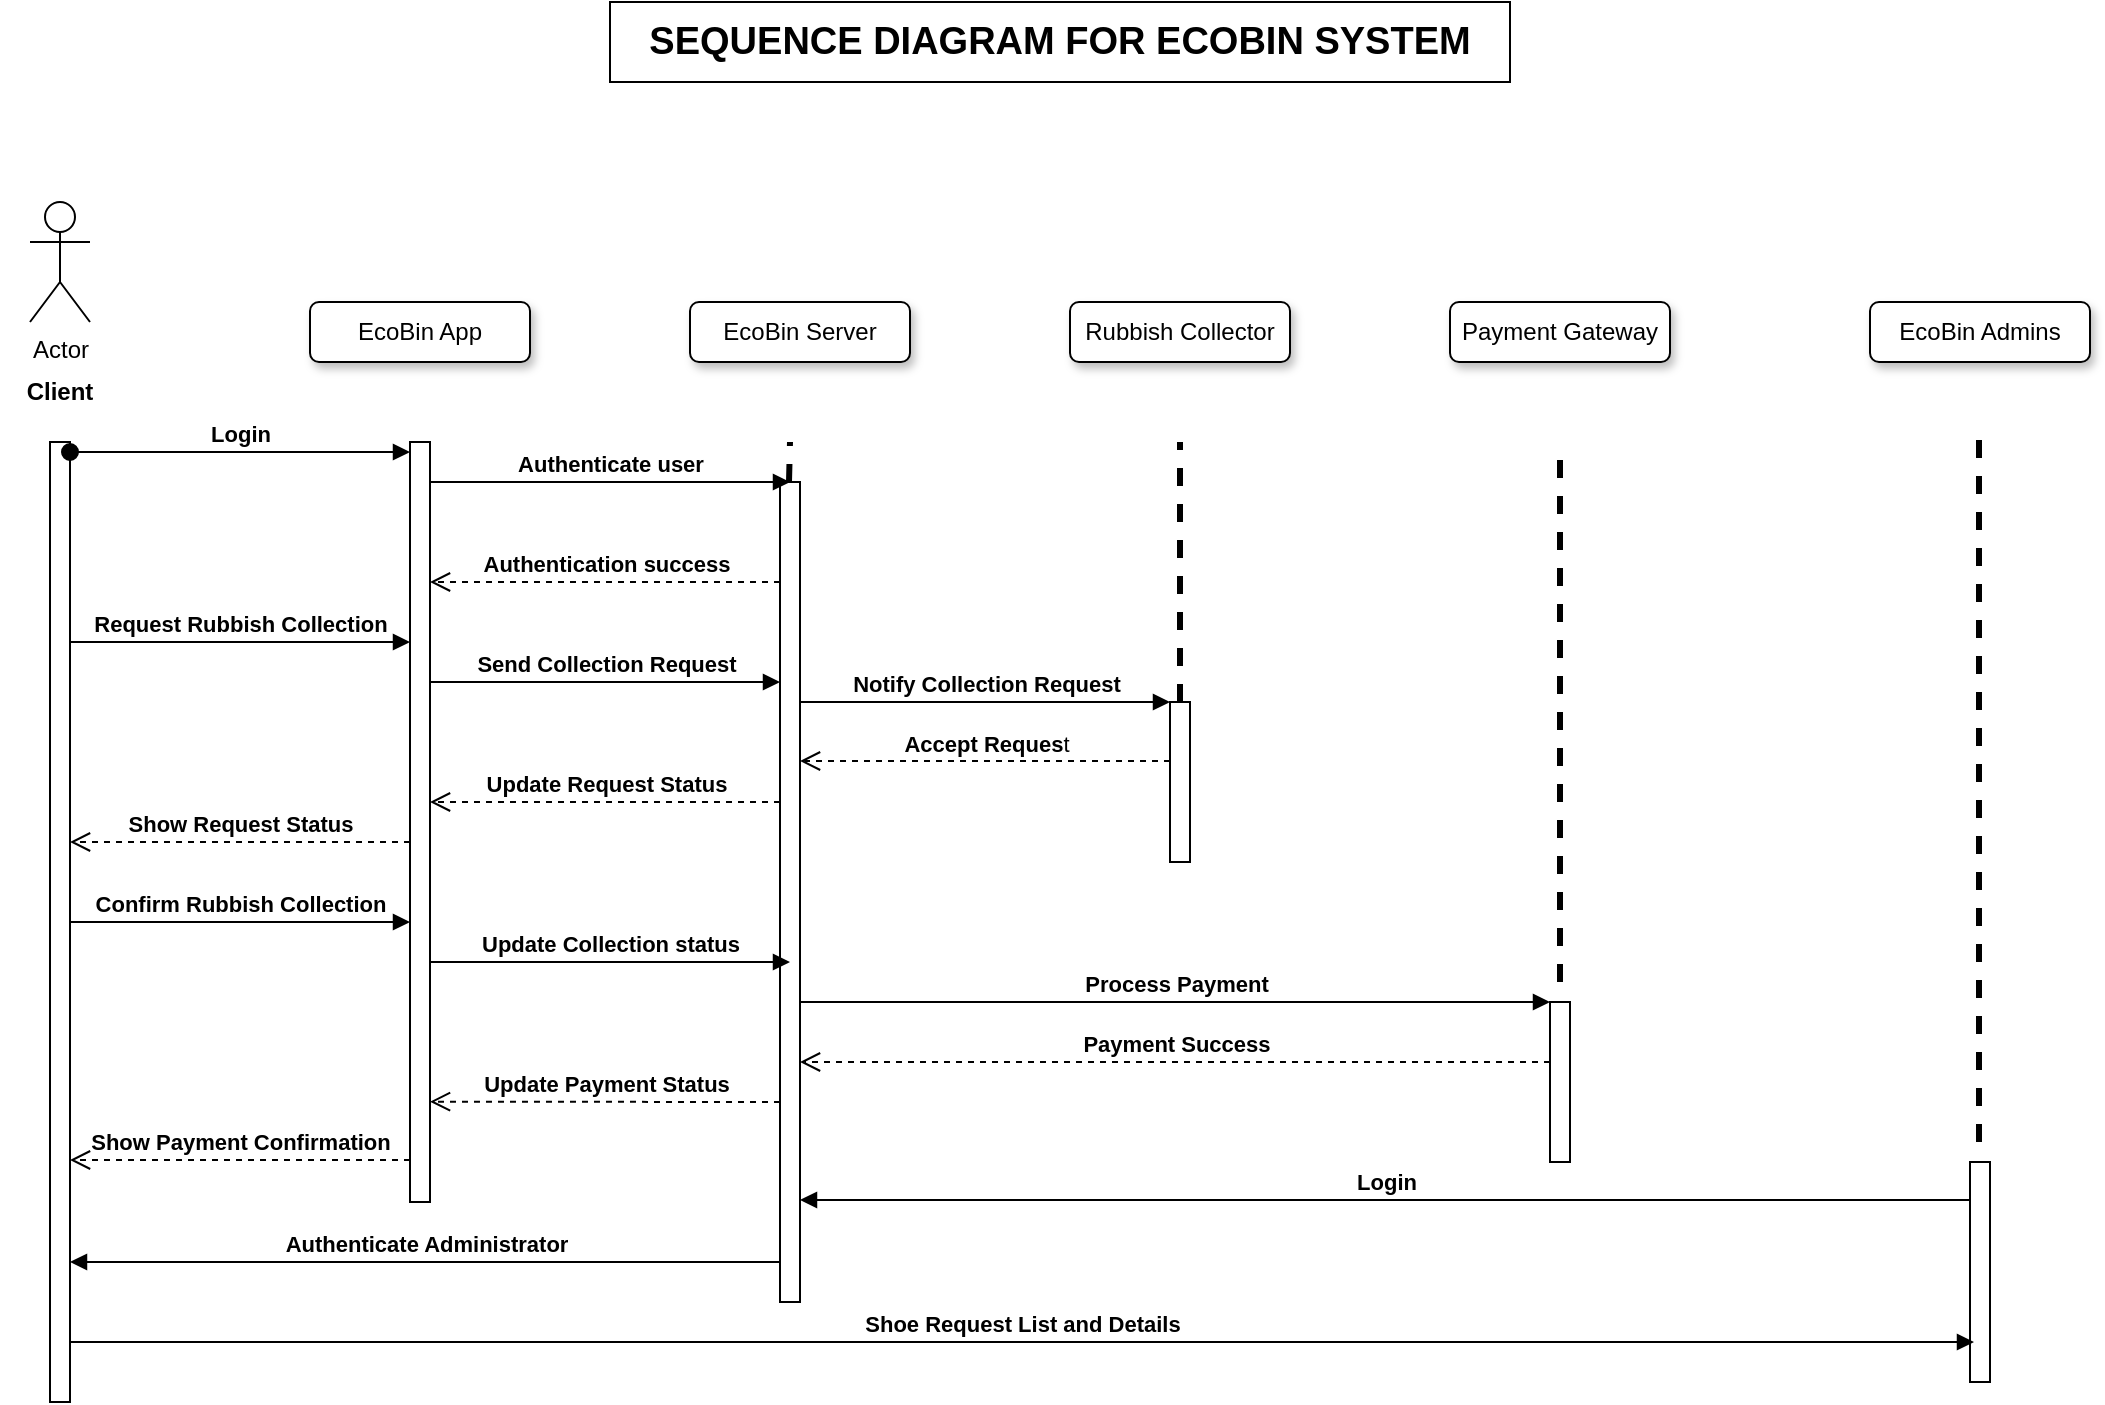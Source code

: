 <mxfile version="24.1.0" type="device">
  <diagram name="Page-1" id="CA7bwVQdiNvXaS6O0nU-">
    <mxGraphModel dx="802" dy="1656" grid="1" gridSize="10" guides="1" tooltips="1" connect="1" arrows="1" fold="1" page="1" pageScale="1" pageWidth="850" pageHeight="1100" math="0" shadow="0">
      <root>
        <mxCell id="0" />
        <mxCell id="1" parent="0" />
        <mxCell id="czzO4yFzL6lQM5nHfQsf-1" value="Actor" style="shape=umlActor;verticalLabelPosition=bottom;verticalAlign=top;html=1;outlineConnect=0;" vertex="1" parent="1">
          <mxGeometry x="40" y="40" width="30" height="60" as="geometry" />
        </mxCell>
        <mxCell id="czzO4yFzL6lQM5nHfQsf-2" value="&lt;b&gt;Client&lt;/b&gt;" style="text;strokeColor=none;align=center;fillColor=none;html=1;verticalAlign=middle;whiteSpace=wrap;rounded=0;" vertex="1" parent="1">
          <mxGeometry x="25" y="120" width="60" height="30" as="geometry" />
        </mxCell>
        <mxCell id="czzO4yFzL6lQM5nHfQsf-3" value="EcoBin App" style="rounded=1;whiteSpace=wrap;html=1;shadow=1;" vertex="1" parent="1">
          <mxGeometry x="180" y="90" width="110" height="30" as="geometry" />
        </mxCell>
        <mxCell id="czzO4yFzL6lQM5nHfQsf-6" value="EcoBin Server" style="rounded=1;whiteSpace=wrap;html=1;shadow=1;" vertex="1" parent="1">
          <mxGeometry x="370" y="90" width="110" height="30" as="geometry" />
        </mxCell>
        <mxCell id="czzO4yFzL6lQM5nHfQsf-7" value="Rubbish Collector" style="rounded=1;whiteSpace=wrap;html=1;shadow=1;" vertex="1" parent="1">
          <mxGeometry x="560" y="90" width="110" height="30" as="geometry" />
        </mxCell>
        <mxCell id="czzO4yFzL6lQM5nHfQsf-8" value="Payment Gateway" style="rounded=1;whiteSpace=wrap;html=1;shadow=1;" vertex="1" parent="1">
          <mxGeometry x="750" y="90" width="110" height="30" as="geometry" />
        </mxCell>
        <mxCell id="czzO4yFzL6lQM5nHfQsf-9" value="EcoBin Admins" style="rounded=1;whiteSpace=wrap;html=1;shadow=1;" vertex="1" parent="1">
          <mxGeometry x="960" y="90" width="110" height="30" as="geometry" />
        </mxCell>
        <mxCell id="czzO4yFzL6lQM5nHfQsf-14" value="" style="endArrow=none;dashed=1;html=1;rounded=0;strokeWidth=3;" edge="1" parent="1">
          <mxGeometry width="50" height="50" relative="1" as="geometry">
            <mxPoint x="805" y="430" as="sourcePoint" />
            <mxPoint x="805" y="160" as="targetPoint" />
          </mxGeometry>
        </mxCell>
        <mxCell id="czzO4yFzL6lQM5nHfQsf-15" value="" style="endArrow=none;dashed=1;html=1;rounded=0;strokeWidth=3;" edge="1" parent="1">
          <mxGeometry width="50" height="50" relative="1" as="geometry">
            <mxPoint x="1014.5" y="510" as="sourcePoint" />
            <mxPoint x="1014.5" y="150" as="targetPoint" />
          </mxGeometry>
        </mxCell>
        <mxCell id="czzO4yFzL6lQM5nHfQsf-16" value="" style="html=1;points=[[0,0,0,0,5],[0,1,0,0,-5],[1,0,0,0,5],[1,1,0,0,-5]];perimeter=orthogonalPerimeter;outlineConnect=0;targetShapes=umlLifeline;portConstraint=eastwest;newEdgeStyle={&quot;curved&quot;:0,&quot;rounded&quot;:0};" vertex="1" parent="1">
          <mxGeometry x="50" y="160" width="10" height="480" as="geometry" />
        </mxCell>
        <mxCell id="czzO4yFzL6lQM5nHfQsf-17" value="" style="html=1;points=[[0,0,0,0,5],[0,1,0,0,-5],[1,0,0,0,5],[1,1,0,0,-5]];perimeter=orthogonalPerimeter;outlineConnect=0;targetShapes=umlLifeline;portConstraint=eastwest;newEdgeStyle={&quot;curved&quot;:0,&quot;rounded&quot;:0};" vertex="1" parent="1">
          <mxGeometry x="230" y="160" width="10" height="380" as="geometry" />
        </mxCell>
        <mxCell id="czzO4yFzL6lQM5nHfQsf-18" value="&lt;b&gt;Login&lt;/b&gt;" style="html=1;verticalAlign=bottom;startArrow=oval;endArrow=block;startSize=8;curved=0;rounded=0;entryX=0;entryY=0;entryDx=0;entryDy=5;" edge="1" target="czzO4yFzL6lQM5nHfQsf-17" parent="1" source="czzO4yFzL6lQM5nHfQsf-16">
          <mxGeometry relative="1" as="geometry">
            <mxPoint x="160" y="165" as="sourcePoint" />
          </mxGeometry>
        </mxCell>
        <mxCell id="czzO4yFzL6lQM5nHfQsf-20" value="" style="html=1;points=[[0,0,0,0,5],[0,1,0,0,-5],[1,0,0,0,5],[1,1,0,0,-5]];perimeter=orthogonalPerimeter;outlineConnect=0;targetShapes=umlLifeline;portConstraint=eastwest;newEdgeStyle={&quot;curved&quot;:0,&quot;rounded&quot;:0};" vertex="1" parent="1">
          <mxGeometry x="415" y="180" width="10" height="410" as="geometry" />
        </mxCell>
        <mxCell id="czzO4yFzL6lQM5nHfQsf-22" value="" style="endArrow=none;dashed=1;html=1;rounded=0;strokeWidth=3;jumpSize=2;" edge="1" parent="1">
          <mxGeometry width="50" height="50" relative="1" as="geometry">
            <mxPoint x="419.5" y="180" as="sourcePoint" />
            <mxPoint x="420" y="160" as="targetPoint" />
          </mxGeometry>
        </mxCell>
        <mxCell id="czzO4yFzL6lQM5nHfQsf-27" value="&lt;b&gt;Notify Collection Request&lt;/b&gt;" style="html=1;verticalAlign=bottom;endArrow=block;curved=0;rounded=0;" edge="1" parent="1" target="czzO4yFzL6lQM5nHfQsf-28">
          <mxGeometry width="80" relative="1" as="geometry">
            <mxPoint x="425" y="290" as="sourcePoint" />
            <mxPoint x="600" y="290" as="targetPoint" />
          </mxGeometry>
        </mxCell>
        <mxCell id="czzO4yFzL6lQM5nHfQsf-28" value="" style="html=1;points=[[0,0,0,0,5],[0,1,0,0,-5],[1,0,0,0,5],[1,1,0,0,-5]];perimeter=orthogonalPerimeter;outlineConnect=0;targetShapes=umlLifeline;portConstraint=eastwest;newEdgeStyle={&quot;curved&quot;:0,&quot;rounded&quot;:0};" vertex="1" parent="1">
          <mxGeometry x="610" y="290" width="10" height="80" as="geometry" />
        </mxCell>
        <mxCell id="czzO4yFzL6lQM5nHfQsf-29" value="" style="endArrow=none;dashed=1;html=1;rounded=0;strokeWidth=3;" edge="1" parent="1">
          <mxGeometry width="50" height="50" relative="1" as="geometry">
            <mxPoint x="615" y="290" as="sourcePoint" />
            <mxPoint x="615" y="160" as="targetPoint" />
          </mxGeometry>
        </mxCell>
        <mxCell id="czzO4yFzL6lQM5nHfQsf-31" value="&lt;b&gt;Send Collection Request&lt;/b&gt;" style="html=1;verticalAlign=bottom;endArrow=block;curved=0;rounded=0;" edge="1" parent="1" target="czzO4yFzL6lQM5nHfQsf-20">
          <mxGeometry width="80" relative="1" as="geometry">
            <mxPoint x="240" y="280" as="sourcePoint" />
            <mxPoint x="320" y="280" as="targetPoint" />
          </mxGeometry>
        </mxCell>
        <mxCell id="czzO4yFzL6lQM5nHfQsf-33" value="&lt;b&gt;Authentication success&lt;/b&gt;" style="html=1;verticalAlign=bottom;endArrow=open;dashed=1;endSize=8;curved=0;rounded=0;" edge="1" parent="1" source="czzO4yFzL6lQM5nHfQsf-20">
          <mxGeometry relative="1" as="geometry">
            <mxPoint x="320" y="230" as="sourcePoint" />
            <mxPoint x="240" y="230" as="targetPoint" />
          </mxGeometry>
        </mxCell>
        <mxCell id="czzO4yFzL6lQM5nHfQsf-34" value="&lt;b&gt;Authenticate user&lt;/b&gt;" style="html=1;verticalAlign=bottom;endArrow=block;curved=0;rounded=0;" edge="1" parent="1" source="czzO4yFzL6lQM5nHfQsf-17">
          <mxGeometry width="80" relative="1" as="geometry">
            <mxPoint x="250" y="180" as="sourcePoint" />
            <mxPoint x="420" y="180" as="targetPoint" />
          </mxGeometry>
        </mxCell>
        <mxCell id="czzO4yFzL6lQM5nHfQsf-35" value="&lt;b&gt;Request Rubbish Collection&lt;/b&gt;" style="html=1;verticalAlign=bottom;endArrow=block;curved=0;rounded=0;" edge="1" parent="1" target="czzO4yFzL6lQM5nHfQsf-17">
          <mxGeometry width="80" relative="1" as="geometry">
            <mxPoint x="60" y="260" as="sourcePoint" />
            <mxPoint x="140" y="260" as="targetPoint" />
          </mxGeometry>
        </mxCell>
        <mxCell id="czzO4yFzL6lQM5nHfQsf-36" value="&lt;b&gt;Accept Reques&lt;/b&gt;t" style="html=1;verticalAlign=bottom;endArrow=open;dashed=1;endSize=8;curved=0;rounded=0;" edge="1" parent="1" target="czzO4yFzL6lQM5nHfQsf-20">
          <mxGeometry relative="1" as="geometry">
            <mxPoint x="610" y="319.5" as="sourcePoint" />
            <mxPoint x="530" y="319.5" as="targetPoint" />
          </mxGeometry>
        </mxCell>
        <mxCell id="czzO4yFzL6lQM5nHfQsf-37" value="&lt;b&gt;Update Request Status&lt;/b&gt;" style="html=1;verticalAlign=bottom;endArrow=open;dashed=1;endSize=8;curved=0;rounded=0;" edge="1" parent="1" target="czzO4yFzL6lQM5nHfQsf-17">
          <mxGeometry relative="1" as="geometry">
            <mxPoint x="415" y="340" as="sourcePoint" />
            <mxPoint x="335" y="340" as="targetPoint" />
          </mxGeometry>
        </mxCell>
        <mxCell id="czzO4yFzL6lQM5nHfQsf-38" value="&lt;b&gt;Show Request Status&lt;/b&gt;" style="html=1;verticalAlign=bottom;endArrow=open;dashed=1;endSize=8;curved=0;rounded=0;" edge="1" parent="1" target="czzO4yFzL6lQM5nHfQsf-16">
          <mxGeometry relative="1" as="geometry">
            <mxPoint x="230" y="360" as="sourcePoint" />
            <mxPoint x="150" y="360" as="targetPoint" />
          </mxGeometry>
        </mxCell>
        <mxCell id="czzO4yFzL6lQM5nHfQsf-39" value="&lt;b&gt;Confirm Rubbish Collection&lt;/b&gt;" style="html=1;verticalAlign=bottom;endArrow=block;curved=0;rounded=0;" edge="1" parent="1">
          <mxGeometry width="80" relative="1" as="geometry">
            <mxPoint x="60" y="400" as="sourcePoint" />
            <mxPoint x="230" y="400" as="targetPoint" />
          </mxGeometry>
        </mxCell>
        <mxCell id="czzO4yFzL6lQM5nHfQsf-40" value="&lt;b&gt;Update Collection status&lt;/b&gt;" style="html=1;verticalAlign=bottom;endArrow=block;curved=0;rounded=0;" edge="1" parent="1">
          <mxGeometry width="80" relative="1" as="geometry">
            <mxPoint x="240" y="420" as="sourcePoint" />
            <mxPoint x="420" y="420" as="targetPoint" />
          </mxGeometry>
        </mxCell>
        <mxCell id="czzO4yFzL6lQM5nHfQsf-41" value="&lt;b&gt;Process Payment&lt;/b&gt;" style="html=1;verticalAlign=bottom;endArrow=block;curved=0;rounded=0;" edge="1" parent="1" target="czzO4yFzL6lQM5nHfQsf-42">
          <mxGeometry width="80" relative="1" as="geometry">
            <mxPoint x="425" y="440" as="sourcePoint" />
            <mxPoint x="505" y="440" as="targetPoint" />
          </mxGeometry>
        </mxCell>
        <mxCell id="czzO4yFzL6lQM5nHfQsf-42" value="" style="html=1;points=[[0,0,0,0,5],[0,1,0,0,-5],[1,0,0,0,5],[1,1,0,0,-5]];perimeter=orthogonalPerimeter;outlineConnect=0;targetShapes=umlLifeline;portConstraint=eastwest;newEdgeStyle={&quot;curved&quot;:0,&quot;rounded&quot;:0};" vertex="1" parent="1">
          <mxGeometry x="800" y="440" width="10" height="80" as="geometry" />
        </mxCell>
        <mxCell id="czzO4yFzL6lQM5nHfQsf-43" value="&lt;b&gt;Payment Success&lt;/b&gt;" style="html=1;verticalAlign=bottom;endArrow=open;dashed=1;endSize=8;curved=0;rounded=0;" edge="1" parent="1" target="czzO4yFzL6lQM5nHfQsf-20">
          <mxGeometry relative="1" as="geometry">
            <mxPoint x="800" y="470" as="sourcePoint" />
            <mxPoint x="480" y="470" as="targetPoint" />
          </mxGeometry>
        </mxCell>
        <mxCell id="czzO4yFzL6lQM5nHfQsf-44" value="&lt;b&gt;Update Payment Status&lt;/b&gt;" style="html=1;verticalAlign=bottom;endArrow=open;dashed=1;endSize=8;curved=0;rounded=0;entryX=1;entryY=0.868;entryDx=0;entryDy=0;entryPerimeter=0;" edge="1" parent="1" target="czzO4yFzL6lQM5nHfQsf-17">
          <mxGeometry relative="1" as="geometry">
            <mxPoint x="415" y="490" as="sourcePoint" />
            <mxPoint x="335" y="490" as="targetPoint" />
          </mxGeometry>
        </mxCell>
        <mxCell id="czzO4yFzL6lQM5nHfQsf-47" value="&lt;b&gt;Show Payment Confirmation&lt;/b&gt;" style="html=1;verticalAlign=bottom;endArrow=open;dashed=1;endSize=8;curved=0;rounded=0;" edge="1" parent="1">
          <mxGeometry relative="1" as="geometry">
            <mxPoint x="230" y="519" as="sourcePoint" />
            <mxPoint x="60" y="519" as="targetPoint" />
            <mxPoint as="offset" />
          </mxGeometry>
        </mxCell>
        <mxCell id="czzO4yFzL6lQM5nHfQsf-49" value="&lt;b&gt;Login&lt;/b&gt;" style="html=1;verticalAlign=bottom;endArrow=block;curved=0;rounded=0;" edge="1" parent="1" target="czzO4yFzL6lQM5nHfQsf-20">
          <mxGeometry width="80" relative="1" as="geometry">
            <mxPoint x="1010" y="539" as="sourcePoint" />
            <mxPoint x="910" y="540" as="targetPoint" />
          </mxGeometry>
        </mxCell>
        <mxCell id="czzO4yFzL6lQM5nHfQsf-50" value="" style="html=1;points=[[0,0,0,0,5],[0,1,0,0,-5],[1,0,0,0,5],[1,1,0,0,-5]];perimeter=orthogonalPerimeter;outlineConnect=0;targetShapes=umlLifeline;portConstraint=eastwest;newEdgeStyle={&quot;curved&quot;:0,&quot;rounded&quot;:0};" vertex="1" parent="1">
          <mxGeometry x="1010" y="520" width="10" height="110" as="geometry" />
        </mxCell>
        <mxCell id="czzO4yFzL6lQM5nHfQsf-51" value="&lt;b&gt;Authenticate Administrator&lt;/b&gt;" style="html=1;verticalAlign=bottom;endArrow=block;curved=0;rounded=0;" edge="1" parent="1" source="czzO4yFzL6lQM5nHfQsf-20">
          <mxGeometry width="80" relative="1" as="geometry">
            <mxPoint x="410" y="570" as="sourcePoint" />
            <mxPoint x="60" y="570" as="targetPoint" />
            <mxPoint as="offset" />
          </mxGeometry>
        </mxCell>
        <mxCell id="czzO4yFzL6lQM5nHfQsf-52" value="&lt;b&gt;Shoe Request List and Details&lt;/b&gt;" style="html=1;verticalAlign=bottom;endArrow=block;curved=0;rounded=0;" edge="1" parent="1" source="czzO4yFzL6lQM5nHfQsf-16">
          <mxGeometry width="80" relative="1" as="geometry">
            <mxPoint x="60" y="630" as="sourcePoint" />
            <mxPoint x="1012" y="610" as="targetPoint" />
          </mxGeometry>
        </mxCell>
        <mxCell id="czzO4yFzL6lQM5nHfQsf-53" value="&lt;font style=&quot;font-size: 19px;&quot;&gt;&lt;b&gt;SEQUENCE DIAGRAM FOR ECOBIN SYSTEM&lt;/b&gt;&lt;/font&gt;" style="whiteSpace=wrap;html=1;" vertex="1" parent="1">
          <mxGeometry x="330" y="-60" width="450" height="40" as="geometry" />
        </mxCell>
      </root>
    </mxGraphModel>
  </diagram>
</mxfile>
